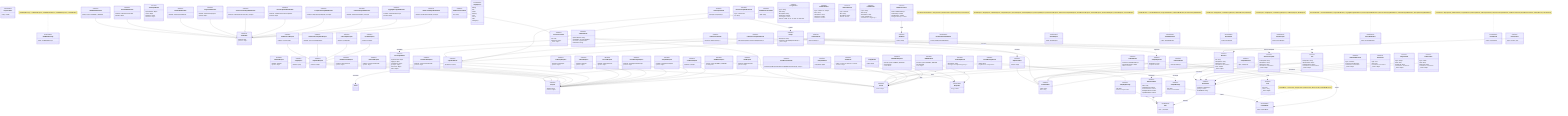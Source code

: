 classDiagram
  %% Legend
  %% --|> : Inheritance (extends)
  %% ..|> : Implementation (implements)
  %% --* : Composition (has/contains)
  %% -- : Association

  class JSONRPCMessage {
    <<enumeration>>
    +value: JSONRPCMessage
  }

  class ProgressToken {
    <<enumeration>>
    string | number
  }

  class Cursor {
  }

  class Request {
    <<interface>>
    +method: string
    -params?: Object
  }

  class Notification {
    <<interface>>
    +method: string
    -params?: Object
  }

  class Result {
    <<interface>>
    -_meta?: Object
  }

  class RequestId {
    <<enumeration>>
    string | number
  }

  class JSONRPCRequest {
    <<interface>>
    +jsonrpc: typeof JSONRPC_VERSION
    +id: RequestId
  }

  class JSONRPCNotification {
    <<interface>>
    +jsonrpc: typeof JSONRPC_VERSION
  }

  class JSONRPCResponse {
    <<interface>>
    +jsonrpc: typeof JSONRPC_VERSION
    +id: RequestId
    +result: Result
  }

  class JSONRPCError {
    <<interface>>
    +jsonrpc: typeof JSONRPC_VERSION
    +id: RequestId
    +error: Object
  }

  class EmptyResult {
    +value: Result
  }

  class CancelledNotification {
    <<interface>>
    +method: "notifications/cancelled"
    +params: Object
  }

  class InitializeRequest {
    <<interface>>
    +method: "initialize"
    +params: Object
  }

  class InitializeResult {
    <<interface>>
    +protocolVersion: string
    +capabilities: ServerCapabilities
    +serverInfo: Implementation
    -instructions?: string
  }

  class InitializedNotification {
    <<interface>>
    +method: "notifications/initialized"
  }

  class ClientCapabilities {
    <<interface>>
    -experimental?: Object
    -roots?: Object
    -sampling?: object
    -elicitation?: object
  }

  class ServerCapabilities {
    <<interface>>
    -experimental?: Object
    -logging?: object
    -completions?: object
    -prompts?: Object
    -resources?: Object
    -tools?: Object
  }

  class BaseMetadata {
    <<interface>>
    +name: string
    -title?: string
  }

  class Implementation {
    <<interface>>
    +version: string
  }

  class PingRequest {
    <<interface>>
    +method: "ping"
  }

  class ProgressNotification {
    <<interface>>
    +method: "notifications/progress"
    +params: Object
  }

  class PaginatedRequest {
    <<interface>>
    -params?: Object
  }

  class PaginatedResult {
    <<interface>>
    -nextCursor?: Cursor
  }

  class ListResourcesRequest {
    <<interface>>
    +method: "resources/list"
  }

  class ListResourcesResult {
    <<interface>>
    +resources: ResourceArray~~
  }

  class ListResourceTemplatesRequest {
    <<interface>>
    +method: "resources/templates/list"
  }

  class ListResourceTemplatesResult {
    <<interface>>
    +resourceTemplates: ResourceTemplateArray~~
  }

  class ReadResourceRequest {
    <<interface>>
    +method: "resources/read"
    +params: Object
  }

  class ReadResourceResult {
    <<interface>>
    +contents: (TextResourceContents or BlobResourceContents)Array~~
  }

  class ResourceListChangedNotification {
    <<interface>>
    +method: "notifications/resources/list_changed"
  }

  class SubscribeRequest {
    <<interface>>
    +method: "resources/subscribe"
    +params: Object
  }

  class UnsubscribeRequest {
    <<interface>>
    +method: "resources/unsubscribe"
    +params: Object
  }

  class ResourceUpdatedNotification {
    <<interface>>
    +method: "notifications/resources/updated"
    +params: Object
  }

  class Resource {
    <<interface>>
    +uri: string
    -description?: string
    -mimeType?: string
    -annotations?: Annotations
    -size?: number
    -_meta?: Object
  }

  class ResourceTemplate {
    <<interface>>
    +uriTemplate: string
    -description?: string
    -mimeType?: string
    -annotations?: Annotations
    -_meta?: Object
  }

  class ResourceContents {
    <<interface>>
    +uri: string
    -mimeType?: string
    -_meta?: Object
  }

  class TextResourceContents {
    <<interface>>
    +text: string
  }

  class BlobResourceContents {
    <<interface>>
    +blob: string
  }

  class ListPromptsRequest {
    <<interface>>
    +method: "prompts/list"
  }

  class ListPromptsResult {
    <<interface>>
    +prompts: PromptArray~~
  }

  class GetPromptRequest {
    <<interface>>
    +method: "prompts/get"
    +params: Object
  }

  class GetPromptResult {
    <<interface>>
    -description?: string
    +messages: PromptMessageArray~~
  }

  class Prompt {
    <<interface>>
    -description?: string
    -arguments?: PromptArgumentArray~~
    -_meta?: Object
  }

  class PromptArgument {
    <<interface>>
    -description?: string
    -required?: boolean
  }

  class Role {
    <<enumeration>>
    "user" | "assistant"
  }

  class PromptMessage {
    <<interface>>
    +role: Role
    +content: ContentBlock
  }

  class ResourceLink {
    <<interface>>
    +type: "resource_link"
  }

  class EmbeddedResource {
    <<interface>>
    +type: "resource"
    +resource: ComplexUnion
    -annotations?: Annotations
    -_meta?: Object
  }

  class PromptListChangedNotification {
    <<interface>>
    +method: "notifications/prompts/list_changed"
  }

  class ListToolsRequest {
    <<interface>>
    +method: "tools/list"
  }

  class ListToolsResult {
    <<interface>>
    +tools: ToolArray~~
  }

  class CallToolResult {
    <<interface>>
    +content: ContentBlockArray~~
    -structuredContent?: Object
    -isError?: boolean
  }

  class CallToolRequest {
    <<interface>>
    +method: "tools/call"
    +params: Object
  }

  class ToolListChangedNotification {
    <<interface>>
    +method: "notifications/tools/list_changed"
  }

  class ToolAnnotations {
    <<interface>>
    -title?: string
    -readOnlyHint?: boolean
    -destructiveHint?: boolean
    -idempotentHint?: boolean
    -openWorldHint?: boolean
  }

  class Tool {
    <<interface>>
    -description?: string
    +inputSchema: Object
    -outputSchema?: Object
    -annotations?: ToolAnnotations
    -_meta?: Object
  }

  class SetLevelRequest {
    <<interface>>
    +method: "logging/setLevel"
    +params: Object
  }

  class LoggingMessageNotification {
    <<interface>>
    +method: "notifications/message"
    +params: Object
  }

  class LoggingLevel {
    <<enumeration>>
    "debug"
    "info"
    "notice"
    "warning"
    "error"
    "critical"
    "alert"
    "emergency"
  }

  class CreateMessageRequest {
    <<interface>>
    +method: "sampling/createMessage"
    +params: Object
  }

  class CreateMessageResult {
    <<interface>>
    +model: string
    -stopReason?: ComplexUnion
  }

  class SamplingMessage {
    <<interface>>
    +role: Role
    +content: ComplexUnion
  }

  class Annotations {
    <<interface>>
    -audience?: RoleArray~~
    -priority?: number
    -lastModified?: string
  }

  class ContentBlock {
    <<enumeration>>
    +value: ContentBlock
  }

  class TextContent {
    <<interface>>
    +type: "text"
    +text: string
    -annotations?: Annotations
    -_meta?: Object
  }

  class ImageContent {
    <<interface>>
    +type: "image"
    +data: string
    +mimeType: string
    -annotations?: Annotations
    -_meta?: Object
  }

  class AudioContent {
    <<interface>>
    +type: "audio"
    +data: string
    +mimeType: string
    -annotations?: Annotations
    -_meta?: Object
  }

  class ModelPreferences {
    <<interface>>
    -hints?: ModelHintArray~~
    -costPriority?: number
    -speedPriority?: number
    -intelligencePriority?: number
  }

  class ModelHint {
    <<interface>>
    -name?: string
  }

  class CompleteRequest {
    <<interface>>
    +method: "completion/complete"
    +params: Object
  }

  class CompleteResult {
    <<interface>>
    +completion: Object
  }

  class ResourceTemplateReference {
    <<interface>>
    +type: "ref/resource"
    +uri: string
  }

  class PromptReference {
    <<interface>>
    +type: "ref/prompt"
  }

  class ListRootsRequest {
    <<interface>>
    +method: "roots/list"
  }

  class ListRootsResult {
    <<interface>>
    +roots: RootArray~~
  }

  class Root {
    <<interface>>
    +uri: string
    -name?: string
    -_meta?: Object
  }

  class RootsListChangedNotification {
    <<interface>>
    +method: "notifications/roots/list_changed"
  }

  class ElicitRequest {
    <<interface>>
    +method: "elicitation/create"
    +params: Object
  }

  class PrimitiveSchemaDefinition {
    <<enumeration>>
    +value: PrimitiveSchemaDefinition
  }

  class StringSchema {
    <<interface>>
    +type: "string"
    -title?: string
    -description?: string
    -minLength?: number
    -maxLength?: number
    -format?: "email" or "uri" or "date" or "date-time"
  }

  class NumberSchema {
    <<interface>>
    +type: "number" or "integer"
    -title?: string
    -description?: string
    -minimum?: number
    -maximum?: number
  }

  class BooleanSchema {
    <<interface>>
    +type: "boolean"
    -title?: string
    -description?: string
    -default?: boolean
  }

  class EnumSchema {
    <<interface>>
    +type: "string"
    -title?: string
    -description?: string
    +enum: stringArray~~
    -enumNames?: stringArray~~
  }

  class ElicitResult {
    <<interface>>
    +action: "accept" or "decline" or "cancel"
    -content?: Object
  }

  class ClientRequest {
    <<enumeration>>
    +value: ClientRequest
  }

  class ClientNotification {
    <<enumeration>>
    +value: ClientNotification
  }

  class ClientResult {
    <<enumeration>>
    +value: ClientResult
  }

  class ServerRequest {
    <<enumeration>>
    +value: ServerRequest
  }

  class ServerNotification {
    <<enumeration>>
    +value: ServerNotification
  }

  class ServerResult {
    <<enumeration>>
    +value: ServerResult
  }

  JSONRPCRequest --|> Request
  JSONRPCNotification --|> Notification
  CancelledNotification --|> Notification
  InitializeRequest --|> Request
  InitializeResult --|> Result
  InitializedNotification --|> Notification
  Implementation --|> BaseMetadata
  PingRequest --|> Request
  ProgressNotification --|> Notification
  PaginatedRequest --|> Request
  PaginatedResult --|> Result
  ListResourcesRequest --|> PaginatedRequest
  ListResourcesResult --|> PaginatedResult
  ListResourceTemplatesRequest --|> PaginatedRequest
  ListResourceTemplatesResult --|> PaginatedResult
  ReadResourceRequest --|> Request
  ReadResourceResult --|> Result
  ResourceListChangedNotification --|> Notification
  SubscribeRequest --|> Request
  UnsubscribeRequest --|> Request
  ResourceUpdatedNotification --|> Notification
  Resource --|> BaseMetadata
  ResourceTemplate --|> BaseMetadata
  TextResourceContents --|> ResourceContents
  BlobResourceContents --|> ResourceContents
  ListPromptsRequest --|> PaginatedRequest
  ListPromptsResult --|> PaginatedResult
  GetPromptRequest --|> Request
  GetPromptResult --|> Result
  Prompt --|> BaseMetadata
  PromptArgument --|> BaseMetadata
  ResourceLink --|> Resource
  PromptListChangedNotification --|> Notification
  ListToolsRequest --|> PaginatedRequest
  ListToolsResult --|> PaginatedResult
  CallToolResult --|> Result
  CallToolRequest --|> Request
  ToolListChangedNotification --|> Notification
  Tool --|> BaseMetadata
  SetLevelRequest --|> Request
  LoggingMessageNotification --|> Notification
  CreateMessageRequest --|> Request
  CreateMessageResult --|> Result
  CreateMessageResult --|> SamplingMessage
  CompleteRequest --|> Request
  CompleteResult --|> Result
  PromptReference --|> BaseMetadata
  ListRootsRequest --|> Request
  ListRootsResult --|> Result
  RootsListChangedNotification --|> Notification
  ElicitRequest --|> Request
  ElicitResult --|> Result
  JSONRPCRequest --* RequestId : id
  JSONRPCResponse --* RequestId : id
  JSONRPCResponse --* Result : result
  JSONRPCError --* RequestId : id
  EmptyResult --* Result : value
  InitializeResult --* ServerCapabilities : capabilities
  InitializeResult --* Implementation : serverInfo
  PaginatedResult --* Cursor : nextCursor
  ListResourcesResult --* Resource : resources
  ListResourceTemplatesResult --* ResourceTemplate : resourceTemplates
  Resource --* Annotations : annotations
  ResourceTemplate --* Annotations : annotations
  ListPromptsResult --* Prompt : prompts
  GetPromptResult --* PromptMessage : messages
  Prompt --* PromptArgument : arguments
  PromptMessage --* Role : role
  PromptMessage --* ContentBlock : content
  EmbeddedResource --* Annotations : annotations
  ListToolsResult --* Tool : tools
  CallToolResult --* ContentBlock : content
  Tool --* ToolAnnotations : annotations
  SamplingMessage --* Role : role
  Annotations --* Role : audience
  TextContent --* Annotations : annotations
  ImageContent --* Annotations : annotations
  AudioContent --* Annotations : annotations
  ModelPreferences --* ModelHint : hints
  ListRootsResult --* Root : roots

  note for JSONRPCMessage "JSONRPCMessage = JSONRPCRequest | JSONRPCNotification | JSONRPCResponse | JSONRPCError"
  note for ContentBlock "ContentBlock = TextContent | ImageContent | AudioContent | ResourceLink | EmbeddedResource"
  note for PrimitiveSchemaDefinition "PrimitiveSchemaDefinition = StringSchema | NumberSchema | BooleanSchema | EnumSchema"
  note for ClientRequest "ClientRequest = PingRequest | InitializeRequest | CompleteRequest | SetLevelRequest | GetPromptRequest | ListPromptsRequest | ListResourcesRequest | ListResourceTemplatesRequest | ReadResourceRequest | SubscribeRequest | UnsubscribeRequest | CallToolRequest | ListToolsRequest"
  note for ClientNotification "ClientNotification = CancelledNotification | ProgressNotification | InitializedNotification | RootsListChangedNotification"
  note for ClientResult "ClientResult = EmptyResult | CreateMessageResult | ListRootsResult | ElicitResult"
  note for ServerRequest "ServerRequest = PingRequest | CreateMessageRequest | ListRootsRequest | ElicitRequest"
  note for ServerNotification "ServerNotification = CancelledNotification | ProgressNotification | LoggingMessageNotification | ResourceUpdatedNotification | ResourceListChangedNotification | ToolListChangedNotification | PromptListChangedNotification"
  note for ServerResult "ServerResult = EmptyResult | InitializeResult | CompleteResult | GetPromptResult | ListPromptsResult | ListResourceTemplatesResult | ListResourcesResult | ReadResourceResult | CallToolResult | ListToolsResult"